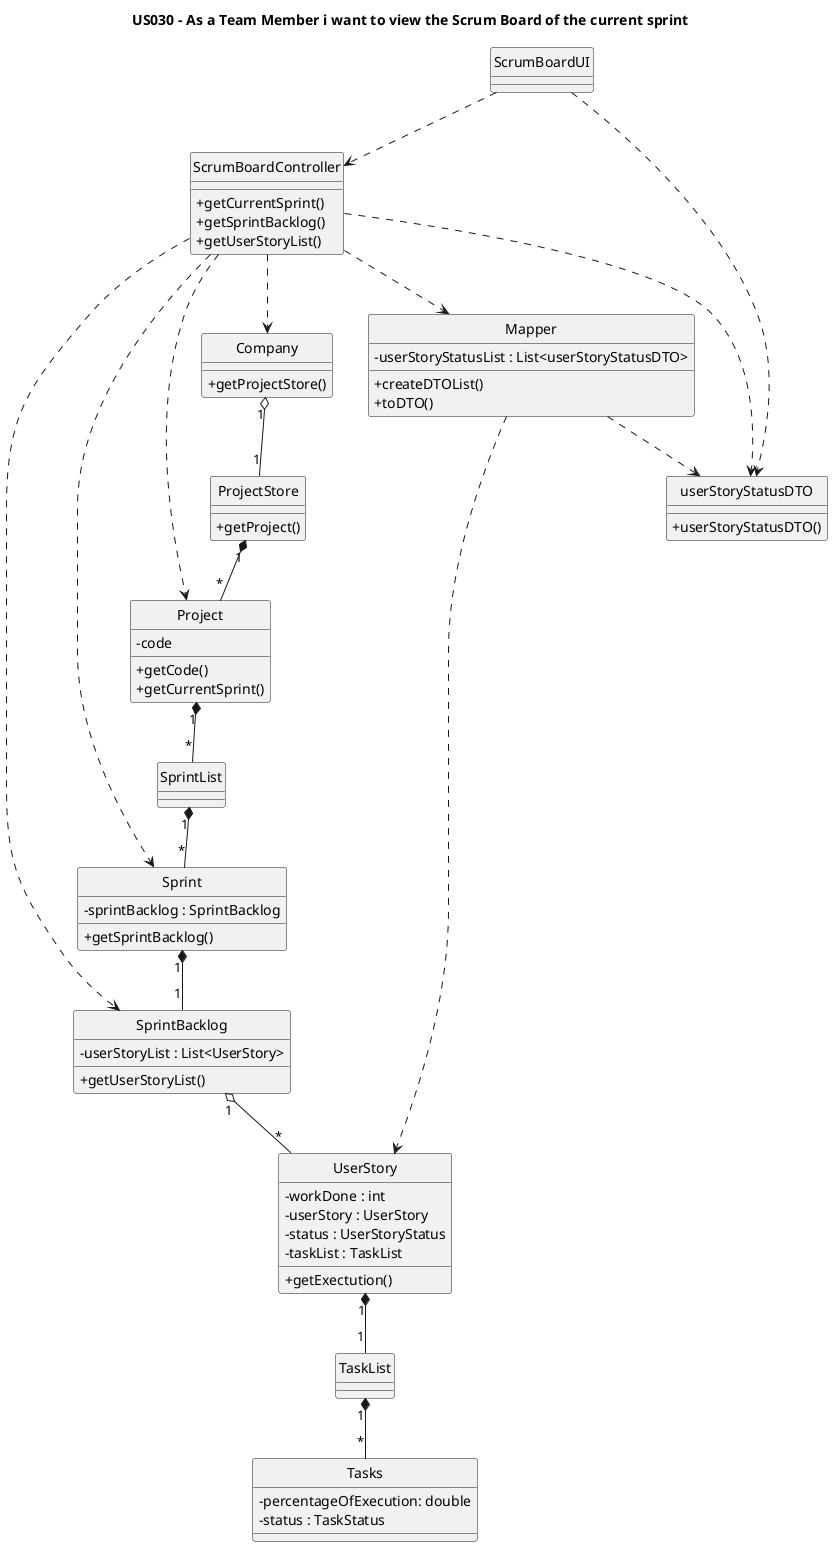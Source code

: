@startuml
'https://plantuml.com/class-diagram

hide circle
skinparam classAttributeIconSize 0

title US030 - As a Team Member i want to view the Scrum Board of the current sprint

class ScrumBoardUI

class ScrumBoardController{
+getCurrentSprint()
+getSprintBacklog()
+getUserStoryList()
}

class Company{
+getProjectStore()
}

class ProjectStore{
+getProject()
}

class Project{
-code
+getCode()
+getCurrentSprint()
}

class SprintList{}

class Sprint{
-sprintBacklog : SprintBacklog
+getSprintBacklog()
}

class SprintBacklog{
-userStoryList : List<UserStory>
+getUserStoryList()
}

class Mapper{
-userStoryStatusList : List<userStoryStatusDTO>
+createDTOList()
+toDTO()
}

class userStoryStatusDTO{
+userStoryStatusDTO()
}

class UserStory {
-workDone : int
-userStory : UserStory
-status : UserStoryStatus
-taskList : TaskList
+getExectution()
}

class TaskList {
}

class Tasks{
-percentageOfExecution: double
-status : TaskStatus
}

ScrumBoardUI ..> ScrumBoardController
ScrumBoardUI ..> userStoryStatusDTO
ScrumBoardController ..> userStoryStatusDTO
ScrumBoardController ..> Company
ScrumBoardController ..> Project
ScrumBoardController ..> Mapper
Mapper ..> UserStory
Mapper ..> userStoryStatusDTO
Company "1" o-- "1" ProjectStore
ProjectStore "1" *-- "*" Project
Project "1" *-- "*" SprintList
SprintList "1" *-- "*" Sprint
Sprint "1" *-- "1" SprintBacklog
SprintBacklog "1" o-- "*" UserStory
UserStory "1" *-- "1" TaskList
TaskList "1" *-- "*" Tasks
ScrumBoardController ..> SprintBacklog
ScrumBoardController ..> Sprint

@enduml